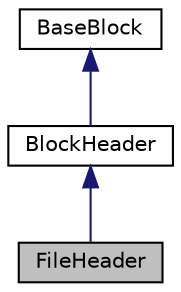 digraph "FileHeader"
{
 // LATEX_PDF_SIZE
  edge [fontname="Helvetica",fontsize="10",labelfontname="Helvetica",labelfontsize="10"];
  node [fontname="Helvetica",fontsize="10",shape=record];
  Node1 [label="FileHeader",height=0.2,width=0.4,color="black", fillcolor="grey75", style="filled", fontcolor="black",tooltip=" "];
  Node2 -> Node1 [dir="back",color="midnightblue",fontsize="10",style="solid"];
  Node2 [label="BlockHeader",height=0.2,width=0.4,color="black", fillcolor="white", style="filled",URL="$structBlockHeader.html",tooltip=" "];
  Node3 -> Node2 [dir="back",color="midnightblue",fontsize="10",style="solid"];
  Node3 [label="BaseBlock",height=0.2,width=0.4,color="black", fillcolor="white", style="filled",URL="$structBaseBlock.html",tooltip=" "];
}
